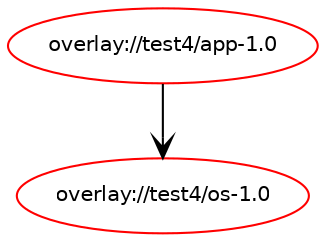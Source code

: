digraph prolog {

newrank=true;
concentrate=true;
compound=true;
graph [rankdir=TD];#, ranksep=2.5, nodesep=0.2];
edge  [arrowhead=vee];
node  [fontname=Helvetica,fontsize=10];

"overlay://test4/app-1.0" [color=red, href="../test4/app-1.0-depend.svg"];
"overlay://test4/app-1.0" -> "overlay://test4/os-1.0"
"overlay://test4/os-1.0" [color=red, href="../test4/os-1.0-depend.svg"];
}
